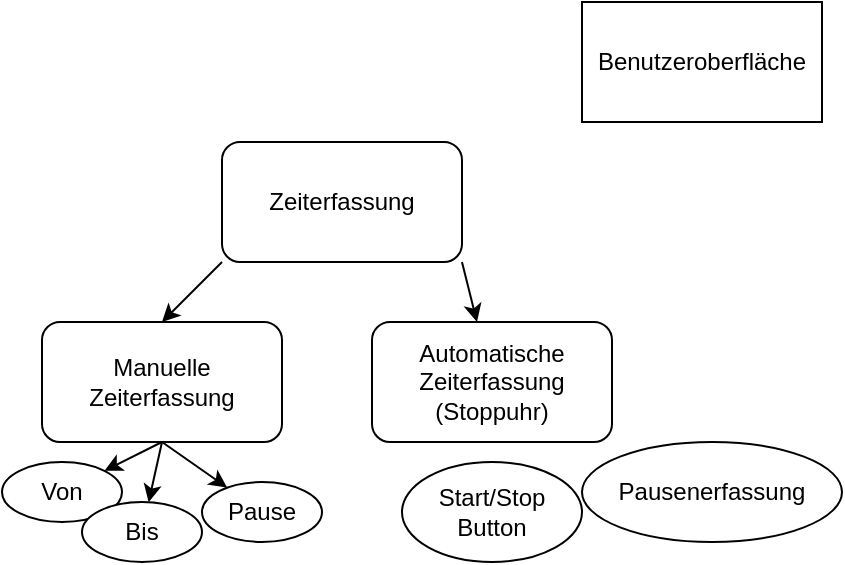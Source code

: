 <mxfile version="26.2.14">
  <diagram name="Page-1" id="9f46799a-70d6-7492-0946-bef42562c5a5">
    <mxGraphModel dx="1226" dy="661" grid="1" gridSize="10" guides="1" tooltips="1" connect="1" arrows="1" fold="1" page="1" pageScale="1" pageWidth="1100" pageHeight="850" background="none" math="0" shadow="0">
      <root>
        <mxCell id="0" />
        <mxCell id="1" parent="0" />
        <mxCell id="pcOHJDhmzTpbrukKIffP-1" value="Benutzeroberfläche" style="rounded=0;whiteSpace=wrap;html=1;" vertex="1" parent="1">
          <mxGeometry x="490" y="10" width="120" height="60" as="geometry" />
        </mxCell>
        <mxCell id="pcOHJDhmzTpbrukKIffP-10" style="edgeStyle=none;rounded=0;orthogonalLoop=1;jettySize=auto;html=1;exitX=0;exitY=1;exitDx=0;exitDy=0;entryX=0.5;entryY=0;entryDx=0;entryDy=0;" edge="1" parent="1" source="pcOHJDhmzTpbrukKIffP-2" target="pcOHJDhmzTpbrukKIffP-3">
          <mxGeometry relative="1" as="geometry" />
        </mxCell>
        <mxCell id="pcOHJDhmzTpbrukKIffP-11" style="edgeStyle=none;rounded=0;orthogonalLoop=1;jettySize=auto;html=1;exitX=1;exitY=1;exitDx=0;exitDy=0;" edge="1" parent="1" source="pcOHJDhmzTpbrukKIffP-2" target="pcOHJDhmzTpbrukKIffP-4">
          <mxGeometry relative="1" as="geometry" />
        </mxCell>
        <mxCell id="pcOHJDhmzTpbrukKIffP-2" value="Zeiterfassung" style="rounded=1;whiteSpace=wrap;html=1;" vertex="1" parent="1">
          <mxGeometry x="310" y="80" width="120" height="60" as="geometry" />
        </mxCell>
        <mxCell id="pcOHJDhmzTpbrukKIffP-12" style="edgeStyle=none;rounded=0;orthogonalLoop=1;jettySize=auto;html=1;exitX=0.5;exitY=1;exitDx=0;exitDy=0;" edge="1" parent="1" source="pcOHJDhmzTpbrukKIffP-3" target="pcOHJDhmzTpbrukKIffP-5">
          <mxGeometry relative="1" as="geometry" />
        </mxCell>
        <mxCell id="pcOHJDhmzTpbrukKIffP-13" style="edgeStyle=none;rounded=0;orthogonalLoop=1;jettySize=auto;html=1;exitX=0.5;exitY=1;exitDx=0;exitDy=0;" edge="1" parent="1" source="pcOHJDhmzTpbrukKIffP-3" target="pcOHJDhmzTpbrukKIffP-6">
          <mxGeometry relative="1" as="geometry" />
        </mxCell>
        <mxCell id="pcOHJDhmzTpbrukKIffP-14" style="edgeStyle=none;rounded=0;orthogonalLoop=1;jettySize=auto;html=1;exitX=0.5;exitY=1;exitDx=0;exitDy=0;" edge="1" parent="1" source="pcOHJDhmzTpbrukKIffP-3" target="pcOHJDhmzTpbrukKIffP-7">
          <mxGeometry relative="1" as="geometry" />
        </mxCell>
        <mxCell id="pcOHJDhmzTpbrukKIffP-3" value="Manuelle Zeiterfassung" style="rounded=1;whiteSpace=wrap;html=1;" vertex="1" parent="1">
          <mxGeometry x="220" y="170" width="120" height="60" as="geometry" />
        </mxCell>
        <mxCell id="pcOHJDhmzTpbrukKIffP-4" value="Automatische Zeiterfassung (Stoppuhr)" style="rounded=1;whiteSpace=wrap;html=1;" vertex="1" parent="1">
          <mxGeometry x="385" y="170" width="120" height="60" as="geometry" />
        </mxCell>
        <mxCell id="pcOHJDhmzTpbrukKIffP-5" value="Von" style="ellipse;whiteSpace=wrap;html=1;" vertex="1" parent="1">
          <mxGeometry x="200" y="240" width="60" height="30" as="geometry" />
        </mxCell>
        <mxCell id="pcOHJDhmzTpbrukKIffP-6" value="Bis&lt;span style=&quot;color: rgba(0, 0, 0, 0); font-family: monospace; font-size: 0px; text-align: start; text-wrap-mode: nowrap;&quot;&gt;%3CmxGraphModel%3E%3Croot%3E%3CmxCell%20id%3D%220%22%2F%3E%3CmxCell%20id%3D%221%22%20parent%3D%220%22%2F%3E%3CmxCell%20id%3D%222%22%20value%3D%22Von%22%20style%3D%22ellipse%3BwhiteSpace%3Dwrap%3Bhtml%3D1%3B%22%20vertex%3D%221%22%20parent%3D%221%22%3E%3CmxGeometry%20x%3D%22160%22%20y%3D%22250%22%20width%3D%2260%22%20height%3D%2230%22%20as%3D%22geometry%22%2F%3E%3C%2FmxCell%3E%3C%2Froot%3E%3C%2FmxGraphModel%3E&lt;/span&gt;" style="ellipse;whiteSpace=wrap;html=1;" vertex="1" parent="1">
          <mxGeometry x="240" y="260" width="60" height="30" as="geometry" />
        </mxCell>
        <mxCell id="pcOHJDhmzTpbrukKIffP-7" value="Pause" style="ellipse;whiteSpace=wrap;html=1;" vertex="1" parent="1">
          <mxGeometry x="300" y="250" width="60" height="30" as="geometry" />
        </mxCell>
        <mxCell id="pcOHJDhmzTpbrukKIffP-8" value="Start/Stop Button" style="ellipse;whiteSpace=wrap;html=1;" vertex="1" parent="1">
          <mxGeometry x="400" y="240" width="90" height="50" as="geometry" />
        </mxCell>
        <mxCell id="pcOHJDhmzTpbrukKIffP-9" value="Pausenerfassung" style="ellipse;whiteSpace=wrap;html=1;" vertex="1" parent="1">
          <mxGeometry x="490" y="230" width="130" height="50" as="geometry" />
        </mxCell>
      </root>
    </mxGraphModel>
  </diagram>
</mxfile>
